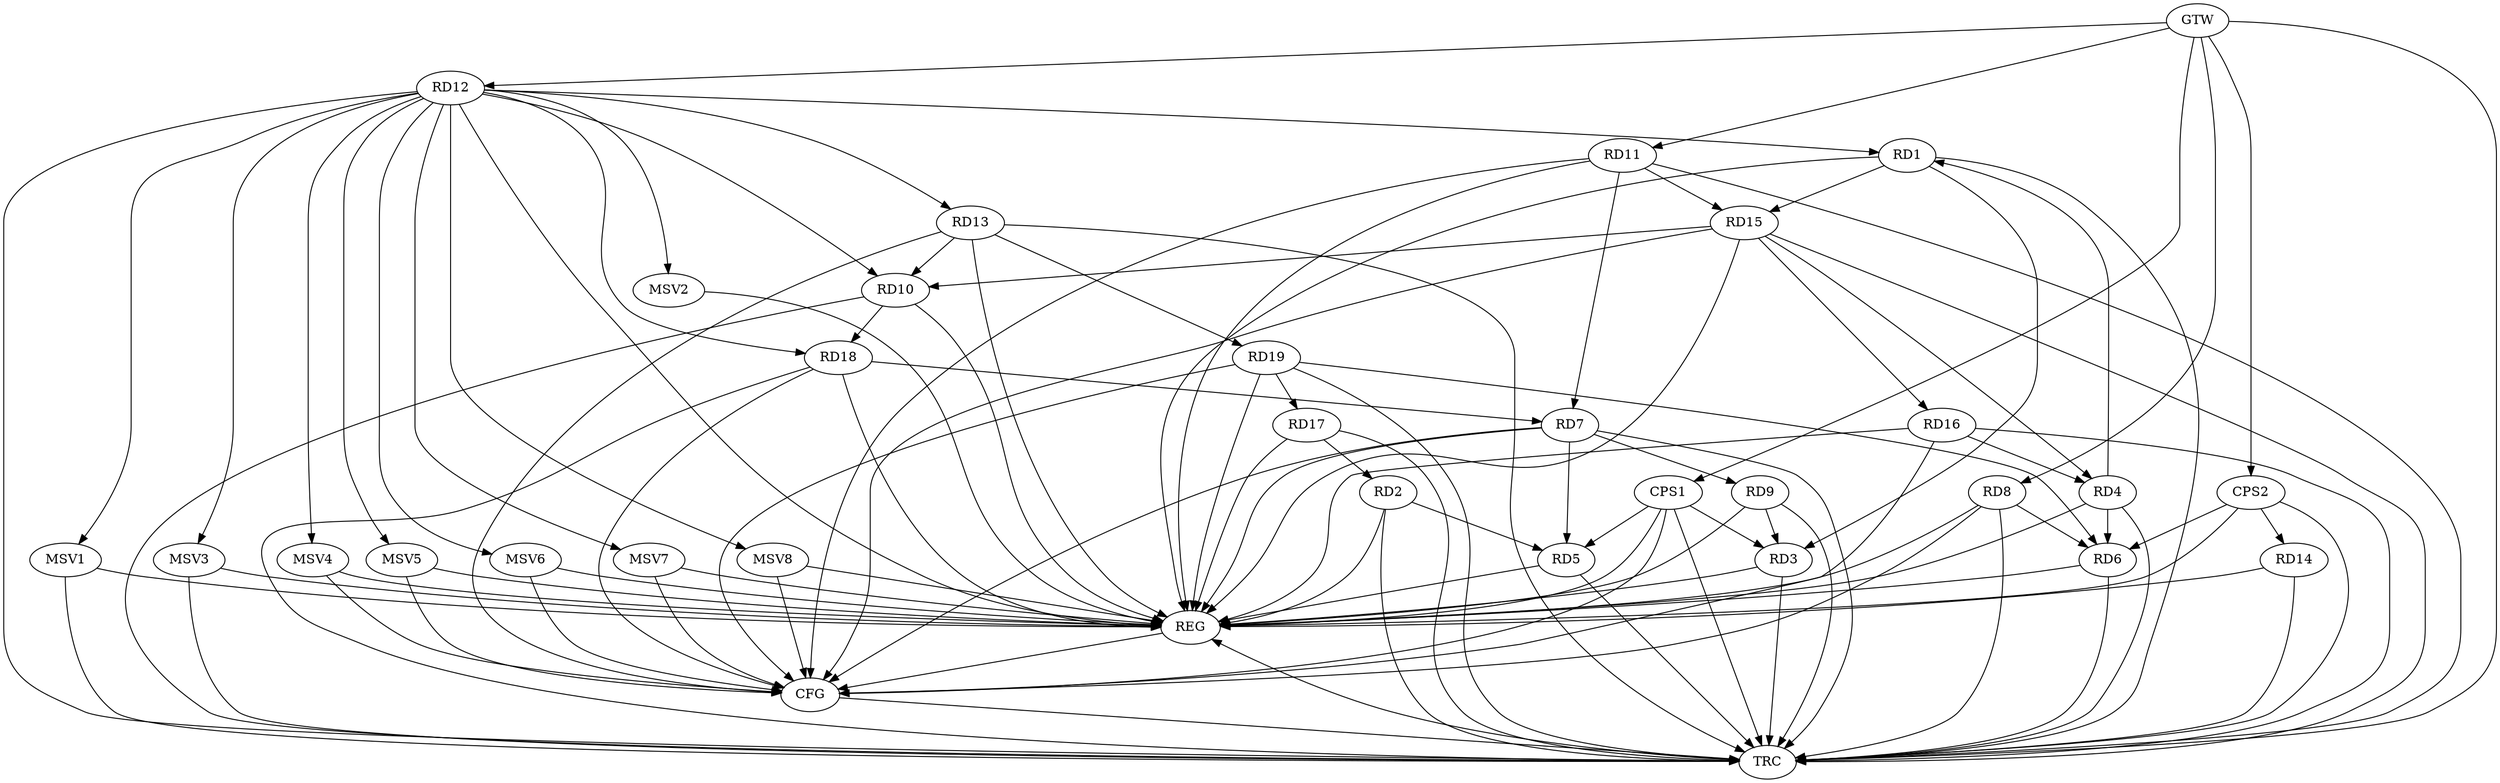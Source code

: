 strict digraph G {
  RD1 [ label="RD1" ];
  RD2 [ label="RD2" ];
  RD3 [ label="RD3" ];
  RD4 [ label="RD4" ];
  RD5 [ label="RD5" ];
  RD6 [ label="RD6" ];
  RD7 [ label="RD7" ];
  RD8 [ label="RD8" ];
  RD9 [ label="RD9" ];
  RD10 [ label="RD10" ];
  RD11 [ label="RD11" ];
  RD12 [ label="RD12" ];
  RD13 [ label="RD13" ];
  RD14 [ label="RD14" ];
  RD15 [ label="RD15" ];
  RD16 [ label="RD16" ];
  RD17 [ label="RD17" ];
  RD18 [ label="RD18" ];
  RD19 [ label="RD19" ];
  CPS1 [ label="CPS1" ];
  CPS2 [ label="CPS2" ];
  GTW [ label="GTW" ];
  REG [ label="REG" ];
  CFG [ label="CFG" ];
  TRC [ label="TRC" ];
  MSV1 [ label="MSV1" ];
  MSV2 [ label="MSV2" ];
  MSV3 [ label="MSV3" ];
  MSV4 [ label="MSV4" ];
  MSV5 [ label="MSV5" ];
  MSV6 [ label="MSV6" ];
  MSV7 [ label="MSV7" ];
  MSV8 [ label="MSV8" ];
  RD1 -> RD3;
  RD4 -> RD1;
  RD12 -> RD1;
  RD1 -> RD15;
  RD2 -> RD5;
  RD17 -> RD2;
  RD9 -> RD3;
  RD4 -> RD6;
  RD15 -> RD4;
  RD16 -> RD4;
  RD7 -> RD5;
  RD8 -> RD6;
  RD19 -> RD6;
  RD7 -> RD9;
  RD11 -> RD7;
  RD18 -> RD7;
  RD12 -> RD10;
  RD13 -> RD10;
  RD15 -> RD10;
  RD10 -> RD18;
  RD11 -> RD15;
  RD12 -> RD13;
  RD12 -> RD18;
  RD13 -> RD19;
  RD15 -> RD16;
  RD19 -> RD17;
  CPS1 -> RD3;
  CPS1 -> RD5;
  CPS2 -> RD6;
  CPS2 -> RD14;
  GTW -> RD8;
  GTW -> RD11;
  GTW -> RD12;
  GTW -> CPS1;
  GTW -> CPS2;
  RD1 -> REG;
  RD2 -> REG;
  RD3 -> REG;
  RD4 -> REG;
  RD5 -> REG;
  RD6 -> REG;
  RD7 -> REG;
  RD8 -> REG;
  RD9 -> REG;
  RD10 -> REG;
  RD11 -> REG;
  RD12 -> REG;
  RD13 -> REG;
  RD14 -> REG;
  RD15 -> REG;
  RD16 -> REG;
  RD17 -> REG;
  RD18 -> REG;
  RD19 -> REG;
  CPS1 -> REG;
  CPS2 -> REG;
  RD13 -> CFG;
  RD18 -> CFG;
  RD11 -> CFG;
  RD19 -> CFG;
  RD15 -> CFG;
  CPS1 -> CFG;
  RD7 -> CFG;
  RD16 -> CFG;
  RD8 -> CFG;
  REG -> CFG;
  RD1 -> TRC;
  RD2 -> TRC;
  RD3 -> TRC;
  RD4 -> TRC;
  RD5 -> TRC;
  RD6 -> TRC;
  RD7 -> TRC;
  RD8 -> TRC;
  RD9 -> TRC;
  RD10 -> TRC;
  RD11 -> TRC;
  RD12 -> TRC;
  RD13 -> TRC;
  RD14 -> TRC;
  RD15 -> TRC;
  RD16 -> TRC;
  RD17 -> TRC;
  RD18 -> TRC;
  RD19 -> TRC;
  CPS1 -> TRC;
  CPS2 -> TRC;
  GTW -> TRC;
  CFG -> TRC;
  TRC -> REG;
  RD12 -> MSV1;
  MSV1 -> REG;
  MSV1 -> TRC;
  RD12 -> MSV2;
  RD12 -> MSV3;
  MSV2 -> REG;
  MSV3 -> REG;
  MSV3 -> TRC;
  RD12 -> MSV4;
  MSV4 -> REG;
  MSV4 -> CFG;
  RD12 -> MSV5;
  MSV5 -> REG;
  MSV5 -> CFG;
  RD12 -> MSV6;
  MSV6 -> REG;
  MSV6 -> CFG;
  RD12 -> MSV7;
  MSV7 -> REG;
  MSV7 -> CFG;
  RD12 -> MSV8;
  MSV8 -> REG;
  MSV8 -> CFG;
}
